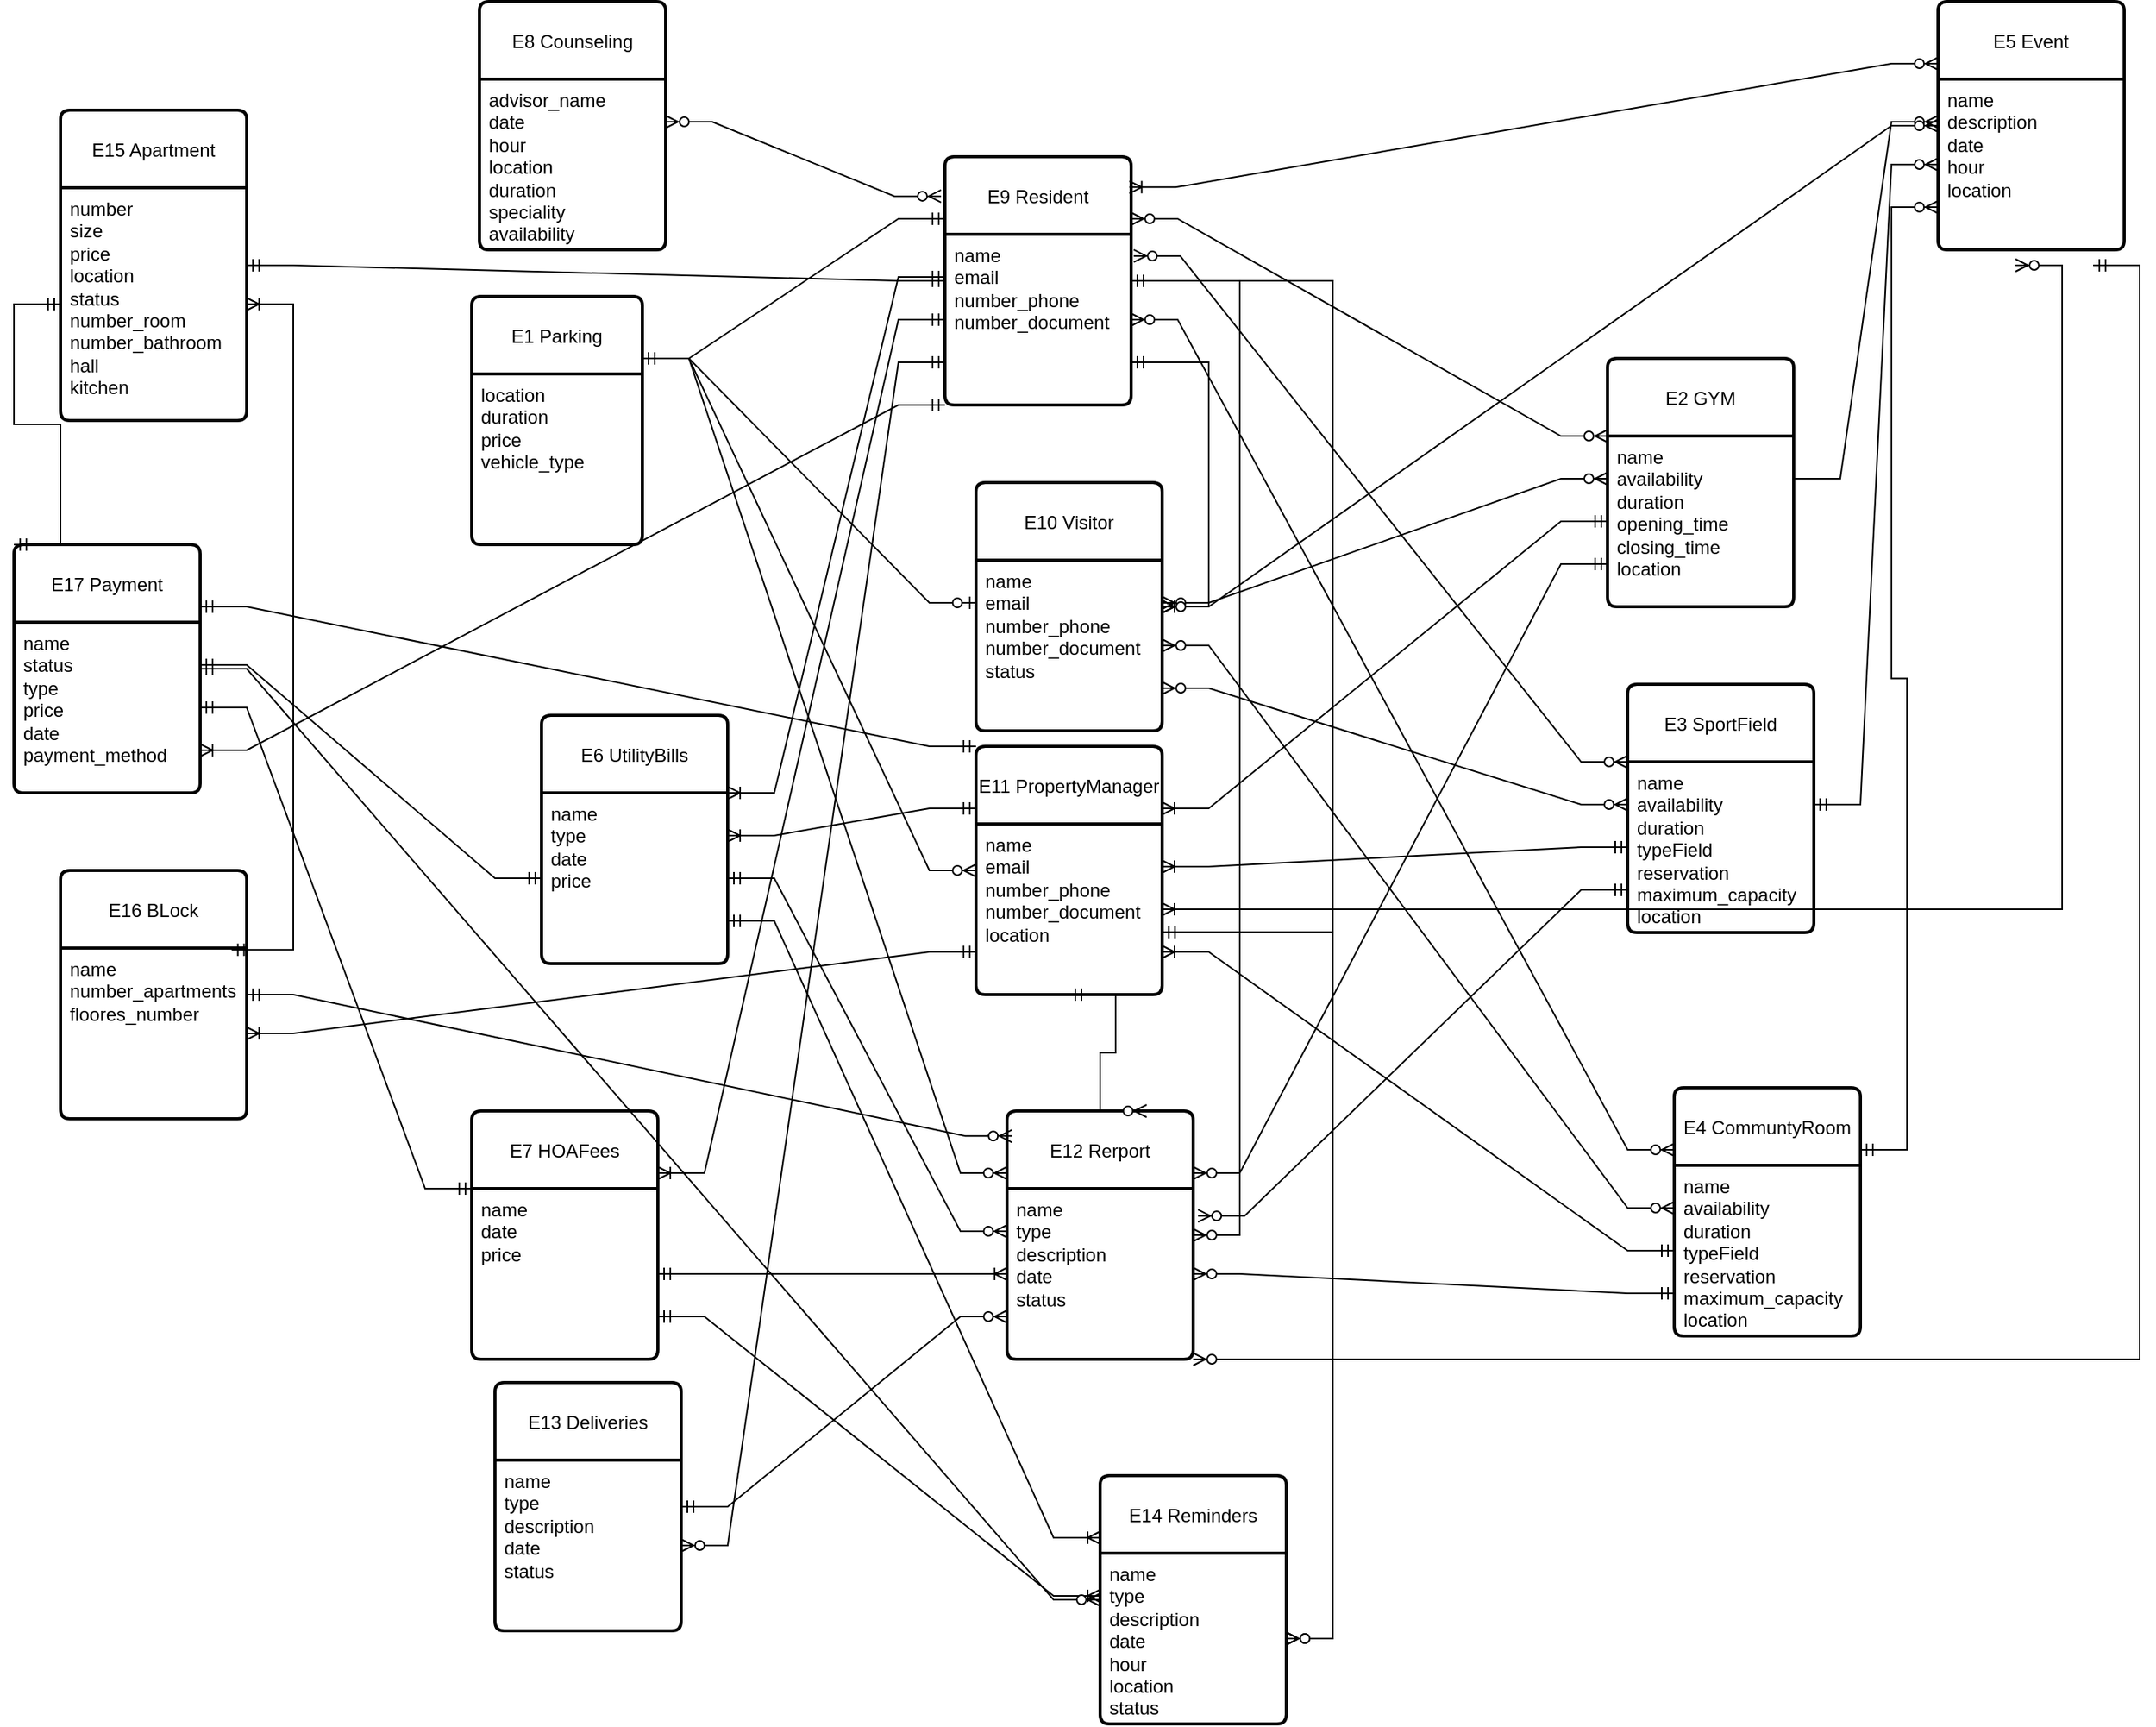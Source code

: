 <mxfile version="24.7.14">
  <diagram id="C5RBs43oDa-KdzZeNtuy" name="Page-1">
    <mxGraphModel dx="3124" dy="2246" grid="1" gridSize="10" guides="1" tooltips="1" connect="1" arrows="1" fold="1" page="1" pageScale="1" pageWidth="827" pageHeight="1169" math="0" shadow="0">
      <root>
        <mxCell id="WIyWlLk6GJQsqaUBKTNV-0" />
        <mxCell id="WIyWlLk6GJQsqaUBKTNV-1" parent="WIyWlLk6GJQsqaUBKTNV-0" />
        <mxCell id="IybeD8P3D24u24m_5unf-81" value="&lt;span style=&quot;font-size: 12px;&quot;&gt;E1 Parking&lt;/span&gt;" style="swimlane;childLayout=stackLayout;horizontal=1;startSize=50;horizontalStack=0;rounded=1;fontSize=14;fontStyle=0;strokeWidth=2;resizeParent=0;resizeLast=1;shadow=0;dashed=0;align=center;arcSize=4;whiteSpace=wrap;html=1;" vertex="1" parent="WIyWlLk6GJQsqaUBKTNV-1">
          <mxGeometry x="95" y="60" width="110" height="160" as="geometry" />
        </mxCell>
        <mxCell id="IybeD8P3D24u24m_5unf-82" value="&lt;span style=&quot;text-wrap: wrap;&quot;&gt;location&lt;/span&gt;&lt;div&gt;&lt;span style=&quot;text-wrap: wrap;&quot;&gt;duration&lt;/span&gt;&lt;span style=&quot;text-wrap: wrap;&quot;&gt;&lt;br&gt;&lt;/span&gt;&lt;/div&gt;&lt;div&gt;&lt;span style=&quot;text-wrap: wrap;&quot;&gt;price&lt;/span&gt;&lt;div style=&quot;text-wrap: wrap;&quot;&gt;vehicle_type&lt;/div&gt;&lt;/div&gt;" style="align=left;strokeColor=none;fillColor=none;spacingLeft=4;fontSize=12;verticalAlign=top;resizable=0;rotatable=0;part=1;html=1;" vertex="1" parent="IybeD8P3D24u24m_5unf-81">
          <mxGeometry y="50" width="110" height="110" as="geometry" />
        </mxCell>
        <mxCell id="IybeD8P3D24u24m_5unf-83" value="&lt;span style=&quot;font-size: 12px;&quot;&gt;E2 GYM&lt;/span&gt;" style="swimlane;childLayout=stackLayout;horizontal=1;startSize=50;horizontalStack=0;rounded=1;fontSize=14;fontStyle=0;strokeWidth=2;resizeParent=0;resizeLast=1;shadow=0;dashed=0;align=center;arcSize=4;whiteSpace=wrap;html=1;" vertex="1" parent="WIyWlLk6GJQsqaUBKTNV-1">
          <mxGeometry x="827" y="100" width="120" height="160" as="geometry" />
        </mxCell>
        <mxCell id="IybeD8P3D24u24m_5unf-84" value="&lt;span style=&quot;text-wrap: wrap;&quot;&gt;name&lt;/span&gt;&lt;div&gt;&lt;span style=&quot;text-wrap: wrap;&quot;&gt;availability&lt;/span&gt;&lt;span style=&quot;text-wrap: wrap;&quot;&gt;&lt;br&gt;&lt;/span&gt;&lt;/div&gt;&lt;div&gt;&lt;span style=&quot;text-wrap: wrap;&quot;&gt;duration&lt;/span&gt;&lt;div style=&quot;text-wrap: wrap;&quot;&gt;opening_time&lt;/div&gt;&lt;div style=&quot;text-wrap: wrap;&quot;&gt;closing_time&lt;/div&gt;&lt;div style=&quot;text-wrap: wrap;&quot;&gt;location&lt;/div&gt;&lt;/div&gt;" style="align=left;strokeColor=none;fillColor=none;spacingLeft=4;fontSize=12;verticalAlign=top;resizable=0;rotatable=0;part=1;html=1;" vertex="1" parent="IybeD8P3D24u24m_5unf-83">
          <mxGeometry y="50" width="120" height="110" as="geometry" />
        </mxCell>
        <mxCell id="IybeD8P3D24u24m_5unf-85" value="&lt;span style=&quot;font-size: 12px;&quot;&gt;E3 SportField&lt;/span&gt;" style="swimlane;childLayout=stackLayout;horizontal=1;startSize=50;horizontalStack=0;rounded=1;fontSize=14;fontStyle=0;strokeWidth=2;resizeParent=0;resizeLast=1;shadow=0;dashed=0;align=center;arcSize=4;whiteSpace=wrap;html=1;" vertex="1" parent="WIyWlLk6GJQsqaUBKTNV-1">
          <mxGeometry x="840" y="310" width="120" height="160" as="geometry" />
        </mxCell>
        <mxCell id="IybeD8P3D24u24m_5unf-86" value="&lt;span style=&quot;text-wrap: wrap;&quot;&gt;name&lt;/span&gt;&lt;div&gt;&lt;span style=&quot;text-wrap: wrap;&quot;&gt;availability&lt;/span&gt;&lt;span style=&quot;text-wrap: wrap;&quot;&gt;&lt;br&gt;&lt;/span&gt;&lt;/div&gt;&lt;div&gt;&lt;span style=&quot;text-wrap: wrap;&quot;&gt;duration&lt;/span&gt;&lt;div style=&quot;text-wrap: wrap;&quot;&gt;typeField&lt;br&gt;&lt;/div&gt;&lt;div style=&quot;text-wrap: wrap;&quot;&gt;reservation&lt;br&gt;&lt;/div&gt;&lt;div style=&quot;text-wrap: wrap;&quot;&gt;maximum_capacity&lt;br&gt;&lt;/div&gt;&lt;div style=&quot;text-wrap: wrap;&quot;&gt;location&lt;/div&gt;&lt;/div&gt;" style="align=left;strokeColor=none;fillColor=none;spacingLeft=4;fontSize=12;verticalAlign=top;resizable=0;rotatable=0;part=1;html=1;" vertex="1" parent="IybeD8P3D24u24m_5unf-85">
          <mxGeometry y="50" width="120" height="110" as="geometry" />
        </mxCell>
        <mxCell id="IybeD8P3D24u24m_5unf-87" value="&lt;span style=&quot;font-size: 12px;&quot;&gt;E4 CommuntyRoom&lt;/span&gt;" style="swimlane;childLayout=stackLayout;horizontal=1;startSize=50;horizontalStack=0;rounded=1;fontSize=14;fontStyle=0;strokeWidth=2;resizeParent=0;resizeLast=1;shadow=0;dashed=0;align=center;arcSize=4;whiteSpace=wrap;html=1;" vertex="1" parent="WIyWlLk6GJQsqaUBKTNV-1">
          <mxGeometry x="870" y="570" width="120" height="160" as="geometry" />
        </mxCell>
        <mxCell id="IybeD8P3D24u24m_5unf-88" value="&lt;span style=&quot;text-wrap: wrap;&quot;&gt;name&lt;/span&gt;&lt;div&gt;&lt;span style=&quot;text-wrap: wrap;&quot;&gt;availability&lt;/span&gt;&lt;span style=&quot;text-wrap: wrap;&quot;&gt;&lt;br&gt;&lt;/span&gt;&lt;/div&gt;&lt;div&gt;&lt;span style=&quot;text-wrap: wrap;&quot;&gt;duration&lt;/span&gt;&lt;div style=&quot;text-wrap: wrap;&quot;&gt;typeField&lt;br&gt;&lt;/div&gt;&lt;div style=&quot;text-wrap: wrap;&quot;&gt;reservation&lt;br&gt;&lt;/div&gt;&lt;div style=&quot;text-wrap: wrap;&quot;&gt;maximum_capacity&lt;br&gt;&lt;/div&gt;&lt;div style=&quot;text-wrap: wrap;&quot;&gt;location&lt;/div&gt;&lt;/div&gt;" style="align=left;strokeColor=none;fillColor=none;spacingLeft=4;fontSize=12;verticalAlign=top;resizable=0;rotatable=0;part=1;html=1;" vertex="1" parent="IybeD8P3D24u24m_5unf-87">
          <mxGeometry y="50" width="120" height="110" as="geometry" />
        </mxCell>
        <mxCell id="IybeD8P3D24u24m_5unf-91" value="&lt;span style=&quot;font-size: 12px;&quot;&gt;E5 Event&lt;/span&gt;" style="swimlane;childLayout=stackLayout;horizontal=1;startSize=50;horizontalStack=0;rounded=1;fontSize=14;fontStyle=0;strokeWidth=2;resizeParent=0;resizeLast=1;shadow=0;dashed=0;align=center;arcSize=4;whiteSpace=wrap;html=1;" vertex="1" parent="WIyWlLk6GJQsqaUBKTNV-1">
          <mxGeometry x="1040" y="-130" width="120" height="160" as="geometry" />
        </mxCell>
        <mxCell id="IybeD8P3D24u24m_5unf-92" value="&lt;span style=&quot;text-wrap: wrap;&quot;&gt;name&lt;/span&gt;&lt;div&gt;&lt;span style=&quot;text-wrap: wrap;&quot;&gt;description&lt;/span&gt;&lt;span style=&quot;text-wrap: wrap;&quot;&gt;&lt;br&gt;&lt;/span&gt;&lt;/div&gt;&lt;div&gt;&lt;span style=&quot;text-wrap: wrap;&quot;&gt;date&lt;/span&gt;&lt;div style=&quot;text-wrap: wrap;&quot;&gt;hour&lt;/div&gt;&lt;div style=&quot;text-wrap: wrap;&quot;&gt;location&lt;/div&gt;&lt;/div&gt;" style="align=left;strokeColor=none;fillColor=none;spacingLeft=4;fontSize=12;verticalAlign=top;resizable=0;rotatable=0;part=1;html=1;" vertex="1" parent="IybeD8P3D24u24m_5unf-91">
          <mxGeometry y="50" width="120" height="110" as="geometry" />
        </mxCell>
        <mxCell id="IybeD8P3D24u24m_5unf-93" value="&lt;span style=&quot;font-size: 12px;&quot;&gt;E6&amp;nbsp;UtilityBills&lt;/span&gt;" style="swimlane;childLayout=stackLayout;horizontal=1;startSize=50;horizontalStack=0;rounded=1;fontSize=14;fontStyle=0;strokeWidth=2;resizeParent=0;resizeLast=1;shadow=0;dashed=0;align=center;arcSize=4;whiteSpace=wrap;html=1;" vertex="1" parent="WIyWlLk6GJQsqaUBKTNV-1">
          <mxGeometry x="140" y="330" width="120" height="160" as="geometry" />
        </mxCell>
        <mxCell id="IybeD8P3D24u24m_5unf-94" value="&lt;span style=&quot;text-wrap: wrap;&quot;&gt;name&lt;/span&gt;&lt;div&gt;&lt;span style=&quot;text-wrap: wrap;&quot;&gt;type&lt;/span&gt;&lt;span style=&quot;text-wrap: wrap;&quot;&gt;&lt;br&gt;&lt;/span&gt;&lt;/div&gt;&lt;div&gt;&lt;span style=&quot;text-wrap: wrap;&quot;&gt;date&lt;/span&gt;&lt;div style=&quot;text-wrap: wrap;&quot;&gt;price&lt;/div&gt;&lt;/div&gt;" style="align=left;strokeColor=none;fillColor=none;spacingLeft=4;fontSize=12;verticalAlign=top;resizable=0;rotatable=0;part=1;html=1;" vertex="1" parent="IybeD8P3D24u24m_5unf-93">
          <mxGeometry y="50" width="120" height="110" as="geometry" />
        </mxCell>
        <mxCell id="IybeD8P3D24u24m_5unf-95" value="&lt;span style=&quot;font-size: 12px;&quot;&gt;E7&amp;nbsp;HOAFees&lt;/span&gt;" style="swimlane;childLayout=stackLayout;horizontal=1;startSize=50;horizontalStack=0;rounded=1;fontSize=14;fontStyle=0;strokeWidth=2;resizeParent=0;resizeLast=1;shadow=0;dashed=0;align=center;arcSize=4;whiteSpace=wrap;html=1;" vertex="1" parent="WIyWlLk6GJQsqaUBKTNV-1">
          <mxGeometry x="95" y="585" width="120" height="160" as="geometry" />
        </mxCell>
        <mxCell id="IybeD8P3D24u24m_5unf-96" value="&lt;span style=&quot;text-wrap: wrap;&quot;&gt;name&lt;/span&gt;&lt;div&gt;&lt;span style=&quot;text-wrap: wrap;&quot;&gt;date&lt;/span&gt;&lt;div style=&quot;text-wrap: wrap;&quot;&gt;price&lt;/div&gt;&lt;/div&gt;" style="align=left;strokeColor=none;fillColor=none;spacingLeft=4;fontSize=12;verticalAlign=top;resizable=0;rotatable=0;part=1;html=1;" vertex="1" parent="IybeD8P3D24u24m_5unf-95">
          <mxGeometry y="50" width="120" height="110" as="geometry" />
        </mxCell>
        <mxCell id="IybeD8P3D24u24m_5unf-97" value="&lt;span style=&quot;font-size: 12px;&quot;&gt;E8 Counseling&lt;/span&gt;" style="swimlane;childLayout=stackLayout;horizontal=1;startSize=50;horizontalStack=0;rounded=1;fontSize=14;fontStyle=0;strokeWidth=2;resizeParent=0;resizeLast=1;shadow=0;dashed=0;align=center;arcSize=4;whiteSpace=wrap;html=1;" vertex="1" parent="WIyWlLk6GJQsqaUBKTNV-1">
          <mxGeometry x="100" y="-130" width="120" height="160" as="geometry" />
        </mxCell>
        <mxCell id="IybeD8P3D24u24m_5unf-98" value="&lt;span style=&quot;text-wrap: wrap;&quot;&gt;advisor_name&lt;/span&gt;&lt;br&gt;&lt;div&gt;&lt;span style=&quot;text-wrap: wrap;&quot;&gt;date&lt;/span&gt;&lt;div style=&quot;text-wrap: wrap;&quot;&gt;&lt;span style=&quot;background-color: initial;&quot;&gt;hour&lt;/span&gt;&lt;/div&gt;&lt;div style=&quot;text-wrap: wrap;&quot;&gt;location&lt;/div&gt;&lt;div style=&quot;text-wrap: wrap;&quot;&gt;duration&lt;/div&gt;&lt;div style=&quot;text-wrap: wrap;&quot;&gt;speciality&lt;/div&gt;&lt;div style=&quot;text-wrap: wrap;&quot;&gt;availability&lt;/div&gt;&lt;/div&gt;" style="align=left;strokeColor=none;fillColor=none;spacingLeft=4;fontSize=12;verticalAlign=top;resizable=0;rotatable=0;part=1;html=1;" vertex="1" parent="IybeD8P3D24u24m_5unf-97">
          <mxGeometry y="50" width="120" height="110" as="geometry" />
        </mxCell>
        <mxCell id="IybeD8P3D24u24m_5unf-99" value="&lt;span style=&quot;font-size: 12px;&quot;&gt;E9 Resident&lt;/span&gt;" style="swimlane;childLayout=stackLayout;horizontal=1;startSize=50;horizontalStack=0;rounded=1;fontSize=14;fontStyle=0;strokeWidth=2;resizeParent=0;resizeLast=1;shadow=0;dashed=0;align=center;arcSize=4;whiteSpace=wrap;html=1;" vertex="1" parent="WIyWlLk6GJQsqaUBKTNV-1">
          <mxGeometry x="400" y="-30" width="120" height="160" as="geometry" />
        </mxCell>
        <mxCell id="IybeD8P3D24u24m_5unf-100" value="&lt;span style=&quot;text-wrap: wrap;&quot;&gt;name&lt;/span&gt;&lt;div&gt;&lt;span style=&quot;text-wrap: wrap;&quot;&gt;email&lt;/span&gt;&lt;/div&gt;&lt;div&gt;&lt;span style=&quot;text-wrap: wrap;&quot;&gt;number_phone&lt;/span&gt;&lt;/div&gt;&lt;div&gt;&lt;span style=&quot;text-wrap: wrap;&quot;&gt;number_document&lt;/span&gt;&lt;/div&gt;" style="align=left;strokeColor=none;fillColor=none;spacingLeft=4;fontSize=12;verticalAlign=top;resizable=0;rotatable=0;part=1;html=1;" vertex="1" parent="IybeD8P3D24u24m_5unf-99">
          <mxGeometry y="50" width="120" height="110" as="geometry" />
        </mxCell>
        <mxCell id="IybeD8P3D24u24m_5unf-101" value="&lt;span style=&quot;font-size: 12px;&quot;&gt;E10 Visitor&lt;/span&gt;" style="swimlane;childLayout=stackLayout;horizontal=1;startSize=50;horizontalStack=0;rounded=1;fontSize=14;fontStyle=0;strokeWidth=2;resizeParent=0;resizeLast=1;shadow=0;dashed=0;align=center;arcSize=4;whiteSpace=wrap;html=1;" vertex="1" parent="WIyWlLk6GJQsqaUBKTNV-1">
          <mxGeometry x="420" y="180" width="120" height="160" as="geometry" />
        </mxCell>
        <mxCell id="IybeD8P3D24u24m_5unf-102" value="&lt;span style=&quot;text-wrap: wrap;&quot;&gt;name&lt;/span&gt;&lt;div&gt;&lt;span style=&quot;text-wrap: wrap;&quot;&gt;email&lt;/span&gt;&lt;/div&gt;&lt;div&gt;&lt;span style=&quot;text-wrap: wrap;&quot;&gt;number_phone&lt;/span&gt;&lt;/div&gt;&lt;div&gt;&lt;span style=&quot;text-wrap: wrap;&quot;&gt;number_document&lt;/span&gt;&lt;/div&gt;&lt;div&gt;status&lt;/div&gt;" style="align=left;strokeColor=none;fillColor=none;spacingLeft=4;fontSize=12;verticalAlign=top;resizable=0;rotatable=0;part=1;html=1;" vertex="1" parent="IybeD8P3D24u24m_5unf-101">
          <mxGeometry y="50" width="120" height="110" as="geometry" />
        </mxCell>
        <mxCell id="IybeD8P3D24u24m_5unf-103" value="&lt;span style=&quot;font-size: 12px;&quot;&gt;E11 PropertyManager&lt;/span&gt;" style="swimlane;childLayout=stackLayout;horizontal=1;startSize=50;horizontalStack=0;rounded=1;fontSize=14;fontStyle=0;strokeWidth=2;resizeParent=0;resizeLast=1;shadow=0;dashed=0;align=center;arcSize=4;whiteSpace=wrap;html=1;" vertex="1" parent="WIyWlLk6GJQsqaUBKTNV-1">
          <mxGeometry x="420" y="350" width="120" height="160" as="geometry" />
        </mxCell>
        <mxCell id="IybeD8P3D24u24m_5unf-104" value="&lt;span style=&quot;text-wrap: wrap;&quot;&gt;name&lt;/span&gt;&lt;div&gt;&lt;span style=&quot;text-wrap: wrap;&quot;&gt;email&lt;/span&gt;&lt;/div&gt;&lt;div&gt;&lt;span style=&quot;text-wrap: wrap;&quot;&gt;number_phone&lt;/span&gt;&lt;/div&gt;&lt;div&gt;&lt;span style=&quot;text-wrap: wrap;&quot;&gt;number_document&lt;/span&gt;&lt;/div&gt;&lt;div&gt;location&lt;/div&gt;" style="align=left;strokeColor=none;fillColor=none;spacingLeft=4;fontSize=12;verticalAlign=top;resizable=0;rotatable=0;part=1;html=1;" vertex="1" parent="IybeD8P3D24u24m_5unf-103">
          <mxGeometry y="50" width="120" height="110" as="geometry" />
        </mxCell>
        <mxCell id="IybeD8P3D24u24m_5unf-105" value="&lt;span style=&quot;font-size: 12px;&quot;&gt;E12 Rerport&lt;/span&gt;" style="swimlane;childLayout=stackLayout;horizontal=1;startSize=50;horizontalStack=0;rounded=1;fontSize=14;fontStyle=0;strokeWidth=2;resizeParent=0;resizeLast=1;shadow=0;dashed=0;align=center;arcSize=4;whiteSpace=wrap;html=1;" vertex="1" parent="WIyWlLk6GJQsqaUBKTNV-1">
          <mxGeometry x="440" y="585" width="120" height="160" as="geometry" />
        </mxCell>
        <mxCell id="IybeD8P3D24u24m_5unf-106" value="&lt;span style=&quot;text-wrap: wrap;&quot;&gt;name&lt;/span&gt;&lt;div&gt;&lt;span style=&quot;text-wrap: wrap;&quot;&gt;type&lt;/span&gt;&lt;/div&gt;&lt;div&gt;&lt;span style=&quot;text-wrap: wrap;&quot;&gt;description&lt;/span&gt;&lt;/div&gt;&lt;div&gt;&lt;span style=&quot;text-wrap: wrap;&quot;&gt;date&lt;/span&gt;&lt;/div&gt;&lt;div&gt;&lt;span style=&quot;text-wrap: wrap;&quot;&gt;status&lt;/span&gt;&lt;/div&gt;" style="align=left;strokeColor=none;fillColor=none;spacingLeft=4;fontSize=12;verticalAlign=top;resizable=0;rotatable=0;part=1;html=1;" vertex="1" parent="IybeD8P3D24u24m_5unf-105">
          <mxGeometry y="50" width="120" height="110" as="geometry" />
        </mxCell>
        <mxCell id="IybeD8P3D24u24m_5unf-107" value="&lt;span style=&quot;font-size: 12px;&quot;&gt;E13 Deliveries&lt;/span&gt;" style="swimlane;childLayout=stackLayout;horizontal=1;startSize=50;horizontalStack=0;rounded=1;fontSize=14;fontStyle=0;strokeWidth=2;resizeParent=0;resizeLast=1;shadow=0;dashed=0;align=center;arcSize=4;whiteSpace=wrap;html=1;" vertex="1" parent="WIyWlLk6GJQsqaUBKTNV-1">
          <mxGeometry x="110" y="760" width="120" height="160" as="geometry" />
        </mxCell>
        <mxCell id="IybeD8P3D24u24m_5unf-108" value="&lt;span style=&quot;text-wrap: wrap;&quot;&gt;name&lt;/span&gt;&lt;div&gt;&lt;span style=&quot;text-wrap: wrap;&quot;&gt;type&lt;/span&gt;&lt;/div&gt;&lt;div&gt;&lt;span style=&quot;text-wrap: wrap;&quot;&gt;description&lt;/span&gt;&lt;/div&gt;&lt;div&gt;&lt;span style=&quot;text-wrap: wrap;&quot;&gt;date&lt;/span&gt;&lt;/div&gt;&lt;div&gt;&lt;span style=&quot;text-wrap: wrap;&quot;&gt;status&lt;/span&gt;&lt;/div&gt;" style="align=left;strokeColor=none;fillColor=none;spacingLeft=4;fontSize=12;verticalAlign=top;resizable=0;rotatable=0;part=1;html=1;" vertex="1" parent="IybeD8P3D24u24m_5unf-107">
          <mxGeometry y="50" width="120" height="110" as="geometry" />
        </mxCell>
        <mxCell id="IybeD8P3D24u24m_5unf-109" value="&lt;span style=&quot;font-size: 12px;&quot;&gt;E14 Reminders&lt;/span&gt;" style="swimlane;childLayout=stackLayout;horizontal=1;startSize=50;horizontalStack=0;rounded=1;fontSize=14;fontStyle=0;strokeWidth=2;resizeParent=0;resizeLast=1;shadow=0;dashed=0;align=center;arcSize=4;whiteSpace=wrap;html=1;" vertex="1" parent="WIyWlLk6GJQsqaUBKTNV-1">
          <mxGeometry x="500" y="820" width="120" height="160" as="geometry" />
        </mxCell>
        <mxCell id="IybeD8P3D24u24m_5unf-110" value="&lt;span style=&quot;text-wrap: wrap;&quot;&gt;name&lt;/span&gt;&lt;div&gt;&lt;span style=&quot;text-wrap: wrap;&quot;&gt;type&lt;/span&gt;&lt;/div&gt;&lt;div&gt;&lt;span style=&quot;text-wrap: wrap;&quot;&gt;description&lt;/span&gt;&lt;/div&gt;&lt;div&gt;&lt;span style=&quot;text-wrap: wrap;&quot;&gt;date&lt;/span&gt;&lt;/div&gt;&lt;div&gt;&lt;span style=&quot;text-wrap: wrap;&quot;&gt;hour&lt;/span&gt;&lt;/div&gt;&lt;div&gt;&lt;span style=&quot;text-wrap: wrap;&quot;&gt;location&lt;/span&gt;&lt;/div&gt;&lt;div&gt;&lt;span style=&quot;text-wrap: wrap;&quot;&gt;status&lt;/span&gt;&lt;/div&gt;" style="align=left;strokeColor=none;fillColor=none;spacingLeft=4;fontSize=12;verticalAlign=top;resizable=0;rotatable=0;part=1;html=1;" vertex="1" parent="IybeD8P3D24u24m_5unf-109">
          <mxGeometry y="50" width="120" height="110" as="geometry" />
        </mxCell>
        <mxCell id="IybeD8P3D24u24m_5unf-111" value="&lt;span style=&quot;font-size: 12px;&quot;&gt;E15 Apartment&lt;/span&gt;" style="swimlane;childLayout=stackLayout;horizontal=1;startSize=50;horizontalStack=0;rounded=1;fontSize=14;fontStyle=0;strokeWidth=2;resizeParent=0;resizeLast=1;shadow=0;dashed=0;align=center;arcSize=4;whiteSpace=wrap;html=1;" vertex="1" parent="WIyWlLk6GJQsqaUBKTNV-1">
          <mxGeometry x="-170" y="-60" width="120" height="200" as="geometry" />
        </mxCell>
        <mxCell id="IybeD8P3D24u24m_5unf-112" value="&lt;span style=&quot;text-wrap: wrap;&quot;&gt;number&lt;/span&gt;&lt;div&gt;&lt;span style=&quot;text-wrap: wrap;&quot;&gt;size&lt;/span&gt;&lt;div style=&quot;text-wrap: wrap;&quot;&gt;price&lt;/div&gt;&lt;div style=&quot;text-wrap: wrap;&quot;&gt;location&lt;/div&gt;&lt;div style=&quot;text-wrap: wrap;&quot;&gt;status&lt;/div&gt;&lt;div style=&quot;text-wrap: wrap;&quot;&gt;number_room&lt;/div&gt;&lt;div style=&quot;text-wrap: wrap;&quot;&gt;number_bathroom&lt;/div&gt;&lt;div style=&quot;text-wrap: wrap;&quot;&gt;hall&lt;/div&gt;&lt;div style=&quot;text-wrap: wrap;&quot;&gt;kitchen&lt;/div&gt;&lt;/div&gt;" style="align=left;strokeColor=none;fillColor=none;spacingLeft=4;fontSize=12;verticalAlign=top;resizable=0;rotatable=0;part=1;html=1;" vertex="1" parent="IybeD8P3D24u24m_5unf-111">
          <mxGeometry y="50" width="120" height="150" as="geometry" />
        </mxCell>
        <mxCell id="IybeD8P3D24u24m_5unf-113" value="&lt;span style=&quot;font-size: 12px;&quot;&gt;E16 BLock&lt;/span&gt;" style="swimlane;childLayout=stackLayout;horizontal=1;startSize=50;horizontalStack=0;rounded=1;fontSize=14;fontStyle=0;strokeWidth=2;resizeParent=0;resizeLast=1;shadow=0;dashed=0;align=center;arcSize=4;whiteSpace=wrap;html=1;" vertex="1" parent="WIyWlLk6GJQsqaUBKTNV-1">
          <mxGeometry x="-170" y="430" width="120" height="160" as="geometry" />
        </mxCell>
        <mxCell id="IybeD8P3D24u24m_5unf-114" value="&lt;span style=&quot;text-wrap: wrap;&quot;&gt;name&lt;/span&gt;&lt;div&gt;&lt;span style=&quot;text-wrap: wrap;&quot;&gt;number_apartments&lt;/span&gt;&lt;div style=&quot;text-wrap: wrap;&quot;&gt;floores_number&lt;/div&gt;&lt;/div&gt;" style="align=left;strokeColor=none;fillColor=none;spacingLeft=4;fontSize=12;verticalAlign=top;resizable=0;rotatable=0;part=1;html=1;" vertex="1" parent="IybeD8P3D24u24m_5unf-113">
          <mxGeometry y="50" width="120" height="110" as="geometry" />
        </mxCell>
        <mxCell id="IybeD8P3D24u24m_5unf-115" value="&lt;span style=&quot;font-size: 12px;&quot;&gt;E17 Payment&lt;/span&gt;" style="swimlane;childLayout=stackLayout;horizontal=1;startSize=50;horizontalStack=0;rounded=1;fontSize=14;fontStyle=0;strokeWidth=2;resizeParent=0;resizeLast=1;shadow=0;dashed=0;align=center;arcSize=4;whiteSpace=wrap;html=1;" vertex="1" parent="WIyWlLk6GJQsqaUBKTNV-1">
          <mxGeometry x="-200" y="220" width="120" height="160" as="geometry" />
        </mxCell>
        <mxCell id="IybeD8P3D24u24m_5unf-116" value="&lt;div&gt;&lt;span style=&quot;text-wrap: wrap;&quot;&gt;name&lt;/span&gt;&lt;/div&gt;&lt;span style=&quot;text-wrap: wrap;&quot;&gt;status&lt;br&gt;&lt;/span&gt;&lt;span style=&quot;text-wrap: wrap;&quot;&gt;type&lt;/span&gt;&lt;div style=&quot;text-wrap: wrap;&quot;&gt;&lt;span style=&quot;background-color: initial;&quot;&gt;price&lt;/span&gt;&lt;/div&gt;&lt;div style=&quot;text-wrap: wrap;&quot;&gt;date&lt;/div&gt;&lt;div style=&quot;text-wrap: wrap;&quot;&gt;payment_method&lt;/div&gt;" style="align=left;strokeColor=none;fillColor=none;spacingLeft=4;fontSize=12;verticalAlign=top;resizable=0;rotatable=0;part=1;html=1;" vertex="1" parent="IybeD8P3D24u24m_5unf-115">
          <mxGeometry y="50" width="120" height="110" as="geometry" />
        </mxCell>
        <mxCell id="IybeD8P3D24u24m_5unf-119" value="" style="edgeStyle=entityRelationEdgeStyle;fontSize=12;html=1;endArrow=ERmandOne;startArrow=ERmandOne;rounded=0;entryX=1;entryY=0.25;entryDx=0;entryDy=0;exitX=0;exitY=0.25;exitDx=0;exitDy=0;" edge="1" parent="WIyWlLk6GJQsqaUBKTNV-1" source="IybeD8P3D24u24m_5unf-99" target="IybeD8P3D24u24m_5unf-81">
          <mxGeometry width="100" height="100" relative="1" as="geometry">
            <mxPoint x="720" y="410" as="sourcePoint" />
            <mxPoint x="820" y="310" as="targetPoint" />
          </mxGeometry>
        </mxCell>
        <mxCell id="IybeD8P3D24u24m_5unf-120" value="" style="edgeStyle=entityRelationEdgeStyle;fontSize=12;html=1;endArrow=ERzeroToOne;endFill=1;rounded=0;exitX=1;exitY=0.25;exitDx=0;exitDy=0;entryX=0;entryY=0.25;entryDx=0;entryDy=0;" edge="1" parent="WIyWlLk6GJQsqaUBKTNV-1" source="IybeD8P3D24u24m_5unf-81" target="IybeD8P3D24u24m_5unf-102">
          <mxGeometry width="100" height="100" relative="1" as="geometry">
            <mxPoint x="480" y="330" as="sourcePoint" />
            <mxPoint x="580" y="230" as="targetPoint" />
            <Array as="points">
              <mxPoint x="450" y="320" />
              <mxPoint x="550" y="310" />
              <mxPoint x="520" y="320" />
            </Array>
          </mxGeometry>
        </mxCell>
        <mxCell id="IybeD8P3D24u24m_5unf-124" value="" style="edgeStyle=entityRelationEdgeStyle;fontSize=12;html=1;endArrow=ERzeroToMany;endFill=1;rounded=0;entryX=0;entryY=0.5;entryDx=0;entryDy=0;exitX=1;exitY=0.25;exitDx=0;exitDy=0;" edge="1" parent="WIyWlLk6GJQsqaUBKTNV-1" source="IybeD8P3D24u24m_5unf-81" target="IybeD8P3D24u24m_5unf-103">
          <mxGeometry width="100" height="100" relative="1" as="geometry">
            <mxPoint x="780" y="410" as="sourcePoint" />
            <mxPoint x="880" y="310" as="targetPoint" />
          </mxGeometry>
        </mxCell>
        <mxCell id="IybeD8P3D24u24m_5unf-125" value="" style="edgeStyle=entityRelationEdgeStyle;fontSize=12;html=1;endArrow=ERzeroToMany;endFill=1;rounded=0;exitX=1;exitY=0.25;exitDx=0;exitDy=0;entryX=0;entryY=0.25;entryDx=0;entryDy=0;" edge="1" parent="WIyWlLk6GJQsqaUBKTNV-1" source="IybeD8P3D24u24m_5unf-81" target="IybeD8P3D24u24m_5unf-105">
          <mxGeometry width="100" height="100" relative="1" as="geometry">
            <mxPoint x="810" y="410" as="sourcePoint" />
            <mxPoint x="910" y="310" as="targetPoint" />
          </mxGeometry>
        </mxCell>
        <mxCell id="IybeD8P3D24u24m_5unf-126" value="" style="edgeStyle=entityRelationEdgeStyle;fontSize=12;html=1;endArrow=ERzeroToMany;endFill=1;rounded=0;exitX=1;exitY=0.25;exitDx=0;exitDy=0;entryX=0;entryY=0.25;entryDx=0;entryDy=0;" edge="1" parent="WIyWlLk6GJQsqaUBKTNV-1" source="IybeD8P3D24u24m_5unf-84" target="IybeD8P3D24u24m_5unf-92">
          <mxGeometry width="100" height="100" relative="1" as="geometry">
            <mxPoint x="990" y="400" as="sourcePoint" />
            <mxPoint x="1090" y="300" as="targetPoint" />
          </mxGeometry>
        </mxCell>
        <mxCell id="IybeD8P3D24u24m_5unf-127" value="" style="edgeStyle=entityRelationEdgeStyle;fontSize=12;html=1;endArrow=ERzeroToMany;endFill=1;startArrow=ERzeroToMany;rounded=0;entryX=0;entryY=0;entryDx=0;entryDy=0;exitX=1;exitY=0.25;exitDx=0;exitDy=0;" edge="1" parent="WIyWlLk6GJQsqaUBKTNV-1" source="IybeD8P3D24u24m_5unf-99" target="IybeD8P3D24u24m_5unf-84">
          <mxGeometry width="100" height="100" relative="1" as="geometry">
            <mxPoint x="810" y="410" as="sourcePoint" />
            <mxPoint x="910" y="310" as="targetPoint" />
          </mxGeometry>
        </mxCell>
        <mxCell id="IybeD8P3D24u24m_5unf-128" value="" style="edgeStyle=entityRelationEdgeStyle;fontSize=12;html=1;endArrow=ERzeroToMany;endFill=1;startArrow=ERzeroToMany;rounded=0;exitX=1;exitY=0.25;exitDx=0;exitDy=0;entryX=0;entryY=0.25;entryDx=0;entryDy=0;" edge="1" parent="WIyWlLk6GJQsqaUBKTNV-1" source="IybeD8P3D24u24m_5unf-102" target="IybeD8P3D24u24m_5unf-84">
          <mxGeometry width="100" height="100" relative="1" as="geometry">
            <mxPoint x="810" y="410" as="sourcePoint" />
            <mxPoint x="910" y="310" as="targetPoint" />
          </mxGeometry>
        </mxCell>
        <mxCell id="IybeD8P3D24u24m_5unf-129" value="" style="edgeStyle=entityRelationEdgeStyle;fontSize=12;html=1;endArrow=ERoneToMany;startArrow=ERmandOne;rounded=0;exitX=0;exitY=0.5;exitDx=0;exitDy=0;entryX=1;entryY=0.25;entryDx=0;entryDy=0;" edge="1" parent="WIyWlLk6GJQsqaUBKTNV-1" source="IybeD8P3D24u24m_5unf-84" target="IybeD8P3D24u24m_5unf-103">
          <mxGeometry width="100" height="100" relative="1" as="geometry">
            <mxPoint x="810" y="410" as="sourcePoint" />
            <mxPoint x="910" y="310" as="targetPoint" />
          </mxGeometry>
        </mxCell>
        <mxCell id="IybeD8P3D24u24m_5unf-130" value="" style="edgeStyle=entityRelationEdgeStyle;fontSize=12;html=1;endArrow=ERzeroToMany;startArrow=ERmandOne;rounded=0;entryX=1;entryY=0.25;entryDx=0;entryDy=0;exitX=0;exitY=0.75;exitDx=0;exitDy=0;" edge="1" parent="WIyWlLk6GJQsqaUBKTNV-1" source="IybeD8P3D24u24m_5unf-84" target="IybeD8P3D24u24m_5unf-105">
          <mxGeometry width="100" height="100" relative="1" as="geometry">
            <mxPoint x="810" y="410" as="sourcePoint" />
            <mxPoint x="910" y="310" as="targetPoint" />
          </mxGeometry>
        </mxCell>
        <mxCell id="IybeD8P3D24u24m_5unf-131" value="" style="edgeStyle=entityRelationEdgeStyle;fontSize=12;html=1;endArrow=ERzeroToMany;startArrow=ERmandOne;rounded=0;exitX=1;exitY=0.25;exitDx=0;exitDy=0;entryX=0;entryY=0.5;entryDx=0;entryDy=0;" edge="1" parent="WIyWlLk6GJQsqaUBKTNV-1" source="IybeD8P3D24u24m_5unf-86" target="IybeD8P3D24u24m_5unf-92">
          <mxGeometry width="100" height="100" relative="1" as="geometry">
            <mxPoint x="990" y="400" as="sourcePoint" />
            <mxPoint x="1000" y="270" as="targetPoint" />
          </mxGeometry>
        </mxCell>
        <mxCell id="IybeD8P3D24u24m_5unf-132" value="" style="edgeStyle=entityRelationEdgeStyle;fontSize=12;html=1;endArrow=ERzeroToMany;endFill=1;startArrow=ERzeroToMany;rounded=0;exitX=1.014;exitY=0.127;exitDx=0;exitDy=0;entryX=0;entryY=0;entryDx=0;entryDy=0;exitPerimeter=0;" edge="1" parent="WIyWlLk6GJQsqaUBKTNV-1" source="IybeD8P3D24u24m_5unf-100" target="IybeD8P3D24u24m_5unf-86">
          <mxGeometry width="100" height="100" relative="1" as="geometry">
            <mxPoint x="810" y="410" as="sourcePoint" />
            <mxPoint x="910" y="310" as="targetPoint" />
          </mxGeometry>
        </mxCell>
        <mxCell id="IybeD8P3D24u24m_5unf-133" value="" style="edgeStyle=entityRelationEdgeStyle;fontSize=12;html=1;endArrow=ERzeroToMany;endFill=1;startArrow=ERzeroToMany;rounded=0;exitX=1;exitY=0.75;exitDx=0;exitDy=0;entryX=0;entryY=0.25;entryDx=0;entryDy=0;" edge="1" parent="WIyWlLk6GJQsqaUBKTNV-1" source="IybeD8P3D24u24m_5unf-102" target="IybeD8P3D24u24m_5unf-86">
          <mxGeometry width="100" height="100" relative="1" as="geometry">
            <mxPoint x="810" y="410" as="sourcePoint" />
            <mxPoint x="600" y="290" as="targetPoint" />
          </mxGeometry>
        </mxCell>
        <mxCell id="IybeD8P3D24u24m_5unf-134" value="" style="edgeStyle=entityRelationEdgeStyle;fontSize=12;html=1;endArrow=ERoneToMany;startArrow=ERmandOne;rounded=0;exitX=0;exitY=0.5;exitDx=0;exitDy=0;entryX=1;entryY=0.25;entryDx=0;entryDy=0;" edge="1" parent="WIyWlLk6GJQsqaUBKTNV-1" source="IybeD8P3D24u24m_5unf-86" target="IybeD8P3D24u24m_5unf-104">
          <mxGeometry width="100" height="100" relative="1" as="geometry">
            <mxPoint x="810" y="410" as="sourcePoint" />
            <mxPoint x="910" y="310" as="targetPoint" />
          </mxGeometry>
        </mxCell>
        <mxCell id="IybeD8P3D24u24m_5unf-135" value="" style="edgeStyle=entityRelationEdgeStyle;fontSize=12;html=1;endArrow=ERzeroToMany;startArrow=ERmandOne;rounded=0;entryX=1.026;entryY=0.16;entryDx=0;entryDy=0;exitX=0;exitY=0.75;exitDx=0;exitDy=0;entryPerimeter=0;" edge="1" parent="WIyWlLk6GJQsqaUBKTNV-1" source="IybeD8P3D24u24m_5unf-86" target="IybeD8P3D24u24m_5unf-106">
          <mxGeometry width="100" height="100" relative="1" as="geometry">
            <mxPoint x="810" y="410" as="sourcePoint" />
            <mxPoint x="910" y="310" as="targetPoint" />
          </mxGeometry>
        </mxCell>
        <mxCell id="IybeD8P3D24u24m_5unf-136" value="" style="edgeStyle=entityRelationEdgeStyle;fontSize=12;html=1;endArrow=ERzeroToMany;startArrow=ERmandOne;rounded=0;entryX=0;entryY=0.75;entryDx=0;entryDy=0;exitX=1;exitY=0.25;exitDx=0;exitDy=0;" edge="1" parent="WIyWlLk6GJQsqaUBKTNV-1" source="IybeD8P3D24u24m_5unf-87" target="IybeD8P3D24u24m_5unf-92">
          <mxGeometry width="100" height="100" relative="1" as="geometry">
            <mxPoint x="910" y="358" as="sourcePoint" />
            <mxPoint x="950" y="118" as="targetPoint" />
          </mxGeometry>
        </mxCell>
        <mxCell id="IybeD8P3D24u24m_5unf-137" value="" style="edgeStyle=entityRelationEdgeStyle;fontSize=12;html=1;endArrow=ERzeroToMany;endFill=1;startArrow=ERzeroToMany;rounded=0;exitX=1;exitY=0.5;exitDx=0;exitDy=0;entryX=0;entryY=0.25;entryDx=0;entryDy=0;fillColor=#7F00FF;" edge="1" parent="WIyWlLk6GJQsqaUBKTNV-1" source="IybeD8P3D24u24m_5unf-100" target="IybeD8P3D24u24m_5unf-87">
          <mxGeometry width="100" height="100" relative="1" as="geometry">
            <mxPoint x="900" y="480" as="sourcePoint" />
            <mxPoint x="1000" y="380" as="targetPoint" />
          </mxGeometry>
        </mxCell>
        <mxCell id="IybeD8P3D24u24m_5unf-138" value="" style="edgeStyle=entityRelationEdgeStyle;fontSize=12;html=1;endArrow=ERzeroToMany;endFill=1;startArrow=ERzeroToMany;rounded=0;entryX=0;entryY=0.25;entryDx=0;entryDy=0;" edge="1" parent="WIyWlLk6GJQsqaUBKTNV-1" source="IybeD8P3D24u24m_5unf-102" target="IybeD8P3D24u24m_5unf-88">
          <mxGeometry width="100" height="100" relative="1" as="geometry">
            <mxPoint x="900" y="480" as="sourcePoint" />
            <mxPoint x="1000" y="380" as="targetPoint" />
          </mxGeometry>
        </mxCell>
        <mxCell id="IybeD8P3D24u24m_5unf-139" value="" style="edgeStyle=entityRelationEdgeStyle;fontSize=12;html=1;endArrow=ERoneToMany;startArrow=ERmandOne;rounded=0;exitX=0;exitY=0.5;exitDx=0;exitDy=0;entryX=1;entryY=0.75;entryDx=0;entryDy=0;" edge="1" parent="WIyWlLk6GJQsqaUBKTNV-1" source="IybeD8P3D24u24m_5unf-88" target="IybeD8P3D24u24m_5unf-104">
          <mxGeometry width="100" height="100" relative="1" as="geometry">
            <mxPoint x="900" y="480" as="sourcePoint" />
            <mxPoint x="900" y="560" as="targetPoint" />
          </mxGeometry>
        </mxCell>
        <mxCell id="IybeD8P3D24u24m_5unf-141" value="" style="edgeStyle=entityRelationEdgeStyle;fontSize=12;html=1;endArrow=ERzeroToMany;startArrow=ERmandOne;rounded=0;exitX=0;exitY=0.75;exitDx=0;exitDy=0;entryX=1;entryY=0.5;entryDx=0;entryDy=0;" edge="1" parent="WIyWlLk6GJQsqaUBKTNV-1" source="IybeD8P3D24u24m_5unf-88" target="IybeD8P3D24u24m_5unf-106">
          <mxGeometry width="100" height="100" relative="1" as="geometry">
            <mxPoint x="900" y="480" as="sourcePoint" />
            <mxPoint x="1000" y="380" as="targetPoint" />
          </mxGeometry>
        </mxCell>
        <mxCell id="IybeD8P3D24u24m_5unf-143" value="" style="edgeStyle=entityRelationEdgeStyle;fontSize=12;html=1;endArrow=ERoneToMany;startArrow=ERzeroToMany;rounded=0;entryX=0.99;entryY=0.123;entryDx=0;entryDy=0;exitX=0;exitY=0.25;exitDx=0;exitDy=0;entryPerimeter=0;" edge="1" parent="WIyWlLk6GJQsqaUBKTNV-1" source="IybeD8P3D24u24m_5unf-91" target="IybeD8P3D24u24m_5unf-99">
          <mxGeometry width="100" height="100" relative="1" as="geometry">
            <mxPoint x="889.04" y="-3.553e-14" as="sourcePoint" />
            <mxPoint x="520" y="62.96" as="targetPoint" />
            <Array as="points">
              <mxPoint x="860" y="52.96" />
              <mxPoint x="840" y="-7.04" />
            </Array>
          </mxGeometry>
        </mxCell>
        <mxCell id="IybeD8P3D24u24m_5unf-145" value="" style="edgeStyle=entityRelationEdgeStyle;fontSize=12;html=1;endArrow=ERoneToMany;startArrow=ERzeroToMany;rounded=0;" edge="1" parent="WIyWlLk6GJQsqaUBKTNV-1" source="IybeD8P3D24u24m_5unf-91" target="IybeD8P3D24u24m_5unf-101">
          <mxGeometry width="100" height="100" relative="1" as="geometry">
            <mxPoint x="1020" y="93" as="sourcePoint" />
            <mxPoint x="620" y="252.5" as="targetPoint" />
            <Array as="points">
              <mxPoint x="1050" y="80" />
              <mxPoint x="900" y="-74.54" />
              <mxPoint x="1220" y="162.5" />
              <mxPoint x="880" y="-134.54" />
            </Array>
          </mxGeometry>
        </mxCell>
        <mxCell id="IybeD8P3D24u24m_5unf-146" value="" style="edgeStyle=entityRelationEdgeStyle;fontSize=12;html=1;endArrow=ERoneToMany;startArrow=ERzeroToMany;rounded=0;" edge="1" parent="WIyWlLk6GJQsqaUBKTNV-1" target="IybeD8P3D24u24m_5unf-104">
          <mxGeometry width="100" height="100" relative="1" as="geometry">
            <mxPoint x="1090" y="40" as="sourcePoint" />
            <mxPoint x="620" y="497.5" as="targetPoint" />
            <Array as="points">
              <mxPoint x="900" y="205.46" />
              <mxPoint x="880" y="145.46" />
            </Array>
          </mxGeometry>
        </mxCell>
        <mxCell id="IybeD8P3D24u24m_5unf-147" value="" style="edgeStyle=entityRelationEdgeStyle;fontSize=12;html=1;endArrow=ERzeroToMany;startArrow=ERmandOne;rounded=0;entryX=1;entryY=1;entryDx=0;entryDy=0;" edge="1" parent="WIyWlLk6GJQsqaUBKTNV-1" target="IybeD8P3D24u24m_5unf-106">
          <mxGeometry width="100" height="100" relative="1" as="geometry">
            <mxPoint x="1140" y="40" as="sourcePoint" />
            <mxPoint x="610" y="700" as="targetPoint" />
          </mxGeometry>
        </mxCell>
        <mxCell id="IybeD8P3D24u24m_5unf-148" value="" style="edgeStyle=entityRelationEdgeStyle;fontSize=12;html=1;endArrow=ERoneToMany;startArrow=ERmandOne;rounded=0;entryX=1;entryY=0;entryDx=0;entryDy=0;exitX=0;exitY=0.25;exitDx=0;exitDy=0;" edge="1" parent="WIyWlLk6GJQsqaUBKTNV-1" source="IybeD8P3D24u24m_5unf-100" target="IybeD8P3D24u24m_5unf-94">
          <mxGeometry width="100" height="100" relative="1" as="geometry">
            <mxPoint x="140" y="640" as="sourcePoint" />
            <mxPoint x="240" y="540" as="targetPoint" />
            <Array as="points">
              <mxPoint x="-550" y="900" />
            </Array>
          </mxGeometry>
        </mxCell>
        <mxCell id="IybeD8P3D24u24m_5unf-149" value="" style="edgeStyle=entityRelationEdgeStyle;fontSize=12;html=1;endArrow=ERoneToMany;startArrow=ERmandOne;rounded=0;entryX=1;entryY=0.25;entryDx=0;entryDy=0;exitX=0;exitY=0.25;exitDx=0;exitDy=0;" edge="1" parent="WIyWlLk6GJQsqaUBKTNV-1" source="IybeD8P3D24u24m_5unf-103" target="IybeD8P3D24u24m_5unf-94">
          <mxGeometry width="100" height="100" relative="1" as="geometry">
            <mxPoint x="250" y="560" as="sourcePoint" />
            <mxPoint x="260" y="450" as="targetPoint" />
            <Array as="points">
              <mxPoint x="-500" y="932" />
            </Array>
          </mxGeometry>
        </mxCell>
        <mxCell id="IybeD8P3D24u24m_5unf-150" value="" style="edgeStyle=entityRelationEdgeStyle;fontSize=12;html=1;endArrow=ERzeroToMany;startArrow=ERmandOne;rounded=0;entryX=0;entryY=0.25;entryDx=0;entryDy=0;" edge="1" parent="WIyWlLk6GJQsqaUBKTNV-1" source="IybeD8P3D24u24m_5unf-94" target="IybeD8P3D24u24m_5unf-106">
          <mxGeometry width="100" height="100" relative="1" as="geometry">
            <mxPoint x="1040" y="600" as="sourcePoint" />
            <mxPoint x="1140" y="500" as="targetPoint" />
          </mxGeometry>
        </mxCell>
        <mxCell id="IybeD8P3D24u24m_5unf-151" value="" style="edgeStyle=entityRelationEdgeStyle;fontSize=12;html=1;endArrow=ERoneToMany;startArrow=ERmandOne;rounded=0;entryX=0;entryY=0.25;entryDx=0;entryDy=0;exitX=1;exitY=0.75;exitDx=0;exitDy=0;" edge="1" parent="WIyWlLk6GJQsqaUBKTNV-1" source="IybeD8P3D24u24m_5unf-94" target="IybeD8P3D24u24m_5unf-109">
          <mxGeometry width="100" height="100" relative="1" as="geometry">
            <mxPoint x="210" y="910" as="sourcePoint" />
            <mxPoint x="310" y="810" as="targetPoint" />
          </mxGeometry>
        </mxCell>
        <mxCell id="IybeD8P3D24u24m_5unf-152" value="" style="edgeStyle=entityRelationEdgeStyle;fontSize=12;html=1;endArrow=ERmandOne;startArrow=ERmandOne;rounded=0;exitX=1;exitY=0.25;exitDx=0;exitDy=0;entryX=0;entryY=0.5;entryDx=0;entryDy=0;" edge="1" parent="WIyWlLk6GJQsqaUBKTNV-1" source="IybeD8P3D24u24m_5unf-116" target="IybeD8P3D24u24m_5unf-94">
          <mxGeometry width="100" height="100" relative="1" as="geometry">
            <mxPoint x="580" y="450" as="sourcePoint" />
            <mxPoint x="680" y="350" as="targetPoint" />
          </mxGeometry>
        </mxCell>
        <mxCell id="IybeD8P3D24u24m_5unf-153" value="" style="edgeStyle=entityRelationEdgeStyle;fontSize=12;html=1;endArrow=ERoneToMany;startArrow=ERmandOne;rounded=0;entryX=1;entryY=0.25;entryDx=0;entryDy=0;exitX=0;exitY=0.5;exitDx=0;exitDy=0;" edge="1" parent="WIyWlLk6GJQsqaUBKTNV-1" source="IybeD8P3D24u24m_5unf-100" target="IybeD8P3D24u24m_5unf-95">
          <mxGeometry width="100" height="100" relative="1" as="geometry">
            <mxPoint x="410" y="128" as="sourcePoint" />
            <mxPoint x="220" y="400" as="targetPoint" />
            <Array as="points">
              <mxPoint x="-540" y="910" />
              <mxPoint x="230" y="600" />
            </Array>
          </mxGeometry>
        </mxCell>
        <mxCell id="IybeD8P3D24u24m_5unf-154" value="" style="edgeStyle=entityRelationEdgeStyle;fontSize=12;html=1;endArrow=ERoneToMany;startArrow=ERmandOne;rounded=0;exitX=1;exitY=0.5;exitDx=0;exitDy=0;entryX=0;entryY=0.5;entryDx=0;entryDy=0;" edge="1" parent="WIyWlLk6GJQsqaUBKTNV-1" source="IybeD8P3D24u24m_5unf-96" target="IybeD8P3D24u24m_5unf-106">
          <mxGeometry width="100" height="100" relative="1" as="geometry">
            <mxPoint x="580" y="450" as="sourcePoint" />
            <mxPoint x="680" y="350" as="targetPoint" />
          </mxGeometry>
        </mxCell>
        <mxCell id="IybeD8P3D24u24m_5unf-156" value="" style="edgeStyle=entityRelationEdgeStyle;fontSize=12;html=1;endArrow=ERoneToMany;startArrow=ERmandOne;rounded=0;exitX=1;exitY=0.75;exitDx=0;exitDy=0;entryX=0;entryY=0.25;entryDx=0;entryDy=0;" edge="1" parent="WIyWlLk6GJQsqaUBKTNV-1" source="IybeD8P3D24u24m_5unf-96" target="IybeD8P3D24u24m_5unf-110">
          <mxGeometry width="100" height="100" relative="1" as="geometry">
            <mxPoint x="210" y="755" as="sourcePoint" />
            <mxPoint x="400" y="780" as="targetPoint" />
          </mxGeometry>
        </mxCell>
        <mxCell id="IybeD8P3D24u24m_5unf-157" value="" style="edgeStyle=entityRelationEdgeStyle;fontSize=12;html=1;endArrow=ERmandOne;startArrow=ERmandOne;rounded=0;exitX=1;exitY=0.5;exitDx=0;exitDy=0;entryX=0;entryY=0;entryDx=0;entryDy=0;" edge="1" parent="WIyWlLk6GJQsqaUBKTNV-1" source="IybeD8P3D24u24m_5unf-116" target="IybeD8P3D24u24m_5unf-96">
          <mxGeometry width="100" height="100" relative="1" as="geometry">
            <mxPoint x="-40" y="308" as="sourcePoint" />
            <mxPoint x="100" y="455" as="targetPoint" />
          </mxGeometry>
        </mxCell>
        <mxCell id="IybeD8P3D24u24m_5unf-158" value="" style="edgeStyle=entityRelationEdgeStyle;fontSize=12;html=1;endArrow=ERzeroToMany;endFill=1;startArrow=ERzeroToMany;rounded=0;entryX=1;entryY=0.25;entryDx=0;entryDy=0;exitX=-0.021;exitY=0.159;exitDx=0;exitDy=0;exitPerimeter=0;" edge="1" parent="WIyWlLk6GJQsqaUBKTNV-1" source="IybeD8P3D24u24m_5unf-99" target="IybeD8P3D24u24m_5unf-98">
          <mxGeometry width="100" height="100" relative="1" as="geometry">
            <mxPoint x="450" y="450" as="sourcePoint" />
            <mxPoint x="550" y="350" as="targetPoint" />
          </mxGeometry>
        </mxCell>
        <mxCell id="IybeD8P3D24u24m_5unf-159" value="" style="edgeStyle=entityRelationEdgeStyle;fontSize=12;html=1;endArrow=ERzeroToMany;startArrow=ERmandOne;rounded=0;exitX=1;exitY=0.75;exitDx=0;exitDy=0;" edge="1" parent="WIyWlLk6GJQsqaUBKTNV-1" source="IybeD8P3D24u24m_5unf-100" target="IybeD8P3D24u24m_5unf-101">
          <mxGeometry width="100" height="100" relative="1" as="geometry">
            <mxPoint x="450" y="450" as="sourcePoint" />
            <mxPoint x="550" y="350" as="targetPoint" />
          </mxGeometry>
        </mxCell>
        <mxCell id="IybeD8P3D24u24m_5unf-162" value="" style="edgeStyle=entityRelationEdgeStyle;fontSize=12;html=1;endArrow=ERzeroToMany;startArrow=ERmandOne;rounded=0;" edge="1" parent="WIyWlLk6GJQsqaUBKTNV-1" source="IybeD8P3D24u24m_5unf-99" target="IybeD8P3D24u24m_5unf-105">
          <mxGeometry width="100" height="100" relative="1" as="geometry">
            <mxPoint x="450" y="450" as="sourcePoint" />
            <mxPoint x="550" y="350" as="targetPoint" />
          </mxGeometry>
        </mxCell>
        <mxCell id="IybeD8P3D24u24m_5unf-163" value="" style="edgeStyle=entityRelationEdgeStyle;fontSize=12;html=1;endArrow=ERzeroToMany;startArrow=ERmandOne;rounded=0;exitX=0;exitY=0.75;exitDx=0;exitDy=0;" edge="1" parent="WIyWlLk6GJQsqaUBKTNV-1" source="IybeD8P3D24u24m_5unf-100" target="IybeD8P3D24u24m_5unf-108">
          <mxGeometry width="100" height="100" relative="1" as="geometry">
            <mxPoint x="570" y="450" as="sourcePoint" />
            <mxPoint x="670" y="350" as="targetPoint" />
          </mxGeometry>
        </mxCell>
        <mxCell id="IybeD8P3D24u24m_5unf-164" value="" style="edgeStyle=entityRelationEdgeStyle;fontSize=12;html=1;endArrow=ERzeroToMany;startArrow=ERmandOne;rounded=0;" edge="1" parent="WIyWlLk6GJQsqaUBKTNV-1" source="IybeD8P3D24u24m_5unf-99" target="IybeD8P3D24u24m_5unf-110">
          <mxGeometry width="100" height="100" relative="1" as="geometry">
            <mxPoint x="570" y="540" as="sourcePoint" />
            <mxPoint x="790" y="920" as="targetPoint" />
          </mxGeometry>
        </mxCell>
        <mxCell id="IybeD8P3D24u24m_5unf-165" value="" style="edgeStyle=entityRelationEdgeStyle;fontSize=12;html=1;endArrow=ERmandOne;startArrow=ERmandOne;rounded=0;" edge="1" parent="WIyWlLk6GJQsqaUBKTNV-1" source="IybeD8P3D24u24m_5unf-111" target="IybeD8P3D24u24m_5unf-99">
          <mxGeometry width="100" height="100" relative="1" as="geometry">
            <mxPoint x="570" y="170" as="sourcePoint" />
            <mxPoint x="670" y="70" as="targetPoint" />
          </mxGeometry>
        </mxCell>
        <mxCell id="IybeD8P3D24u24m_5unf-166" value="" style="edgeStyle=entityRelationEdgeStyle;fontSize=12;html=1;endArrow=ERoneToMany;startArrow=ERmandOne;rounded=0;entryX=1;entryY=0.75;entryDx=0;entryDy=0;exitX=0;exitY=1;exitDx=0;exitDy=0;" edge="1" parent="WIyWlLk6GJQsqaUBKTNV-1" source="IybeD8P3D24u24m_5unf-100" target="IybeD8P3D24u24m_5unf-116">
          <mxGeometry width="100" height="100" relative="1" as="geometry">
            <mxPoint x="570" y="370" as="sourcePoint" />
            <mxPoint x="670" y="270" as="targetPoint" />
            <Array as="points">
              <mxPoint x="220" y="290" />
              <mxPoint x="200" y="280" />
            </Array>
          </mxGeometry>
        </mxCell>
        <mxCell id="IybeD8P3D24u24m_5unf-167" value="" style="edgeStyle=entityRelationEdgeStyle;fontSize=12;html=1;endArrow=ERzeroToMany;startArrow=ERmandOne;rounded=0;exitX=0.5;exitY=1;exitDx=0;exitDy=0;entryX=0.75;entryY=0;entryDx=0;entryDy=0;" edge="1" parent="WIyWlLk6GJQsqaUBKTNV-1" source="IybeD8P3D24u24m_5unf-104" target="IybeD8P3D24u24m_5unf-105">
          <mxGeometry width="100" height="100" relative="1" as="geometry">
            <mxPoint x="500" y="510" as="sourcePoint" />
            <mxPoint x="480" y="640" as="targetPoint" />
          </mxGeometry>
        </mxCell>
        <mxCell id="IybeD8P3D24u24m_5unf-168" value="" style="edgeStyle=entityRelationEdgeStyle;fontSize=12;html=1;endArrow=ERzeroToMany;startArrow=ERmandOne;rounded=0;exitX=1.002;exitY=0.634;exitDx=0;exitDy=0;exitPerimeter=0;" edge="1" parent="WIyWlLk6GJQsqaUBKTNV-1" source="IybeD8P3D24u24m_5unf-104" target="IybeD8P3D24u24m_5unf-110">
          <mxGeometry width="100" height="100" relative="1" as="geometry">
            <mxPoint x="500" y="510" as="sourcePoint" />
            <mxPoint x="600" y="410" as="targetPoint" />
          </mxGeometry>
        </mxCell>
        <mxCell id="IybeD8P3D24u24m_5unf-169" value="" style="edgeStyle=entityRelationEdgeStyle;fontSize=12;html=1;endArrow=ERoneToMany;startArrow=ERmandOne;rounded=0;exitX=0;exitY=0.75;exitDx=0;exitDy=0;" edge="1" parent="WIyWlLk6GJQsqaUBKTNV-1" source="IybeD8P3D24u24m_5unf-104" target="IybeD8P3D24u24m_5unf-114">
          <mxGeometry width="100" height="100" relative="1" as="geometry">
            <mxPoint x="-60" y="790" as="sourcePoint" />
            <mxPoint x="40" y="690" as="targetPoint" />
          </mxGeometry>
        </mxCell>
        <mxCell id="IybeD8P3D24u24m_5unf-170" value="" style="edgeStyle=entityRelationEdgeStyle;fontSize=12;html=1;endArrow=ERmandOne;startArrow=ERmandOne;rounded=0;entryX=0;entryY=0;entryDx=0;entryDy=0;exitX=1;exitY=0.25;exitDx=0;exitDy=0;" edge="1" parent="WIyWlLk6GJQsqaUBKTNV-1" source="IybeD8P3D24u24m_5unf-115" target="IybeD8P3D24u24m_5unf-103">
          <mxGeometry width="100" height="100" relative="1" as="geometry">
            <mxPoint x="700" y="480" as="sourcePoint" />
            <mxPoint x="800" y="380" as="targetPoint" />
          </mxGeometry>
        </mxCell>
        <mxCell id="IybeD8P3D24u24m_5unf-171" value="" style="edgeStyle=entityRelationEdgeStyle;fontSize=12;html=1;endArrow=ERzeroToMany;startArrow=ERmandOne;rounded=0;entryX=0;entryY=0.75;entryDx=0;entryDy=0;" edge="1" parent="WIyWlLk6GJQsqaUBKTNV-1" source="IybeD8P3D24u24m_5unf-107" target="IybeD8P3D24u24m_5unf-106">
          <mxGeometry width="100" height="100" relative="1" as="geometry">
            <mxPoint x="640" y="810" as="sourcePoint" />
            <mxPoint x="740" y="710" as="targetPoint" />
          </mxGeometry>
        </mxCell>
        <mxCell id="IybeD8P3D24u24m_5unf-172" value="" style="edgeStyle=entityRelationEdgeStyle;fontSize=12;html=1;endArrow=ERzeroToMany;startArrow=ERmandOne;rounded=0;entryX=0.026;entryY=0.101;entryDx=0;entryDy=0;entryPerimeter=0;" edge="1" parent="WIyWlLk6GJQsqaUBKTNV-1" source="IybeD8P3D24u24m_5unf-113" target="IybeD8P3D24u24m_5unf-105">
          <mxGeometry width="100" height="100" relative="1" as="geometry">
            <mxPoint x="640" y="590" as="sourcePoint" />
            <mxPoint x="740" y="490" as="targetPoint" />
          </mxGeometry>
        </mxCell>
        <mxCell id="IybeD8P3D24u24m_5unf-173" value="" style="edgeStyle=entityRelationEdgeStyle;fontSize=12;html=1;endArrow=ERzeroToMany;startArrow=ERmandOne;rounded=0;" edge="1" parent="WIyWlLk6GJQsqaUBKTNV-1" source="IybeD8P3D24u24m_5unf-115" target="IybeD8P3D24u24m_5unf-109">
          <mxGeometry width="100" height="100" relative="1" as="geometry">
            <mxPoint x="560" y="590" as="sourcePoint" />
            <mxPoint x="660" y="490" as="targetPoint" />
          </mxGeometry>
        </mxCell>
        <mxCell id="IybeD8P3D24u24m_5unf-174" value="" style="edgeStyle=entityRelationEdgeStyle;fontSize=12;html=1;endArrow=ERoneToMany;startArrow=ERmandOne;rounded=0;exitX=0.919;exitY=0.01;exitDx=0;exitDy=0;exitPerimeter=0;" edge="1" parent="WIyWlLk6GJQsqaUBKTNV-1" source="IybeD8P3D24u24m_5unf-114" target="IybeD8P3D24u24m_5unf-112">
          <mxGeometry width="100" height="100" relative="1" as="geometry">
            <mxPoint x="580" y="620" as="sourcePoint" />
            <mxPoint x="680" y="520" as="targetPoint" />
          </mxGeometry>
        </mxCell>
        <mxCell id="IybeD8P3D24u24m_5unf-175" value="" style="edgeStyle=entityRelationEdgeStyle;fontSize=12;html=1;endArrow=ERmandOne;startArrow=ERmandOne;rounded=0;entryX=0;entryY=0.5;entryDx=0;entryDy=0;exitX=0;exitY=0;exitDx=0;exitDy=0;" edge="1" parent="WIyWlLk6GJQsqaUBKTNV-1" source="IybeD8P3D24u24m_5unf-115" target="IybeD8P3D24u24m_5unf-112">
          <mxGeometry width="100" height="100" relative="1" as="geometry">
            <mxPoint x="580" y="390" as="sourcePoint" />
            <mxPoint x="680" y="290" as="targetPoint" />
          </mxGeometry>
        </mxCell>
      </root>
    </mxGraphModel>
  </diagram>
</mxfile>

